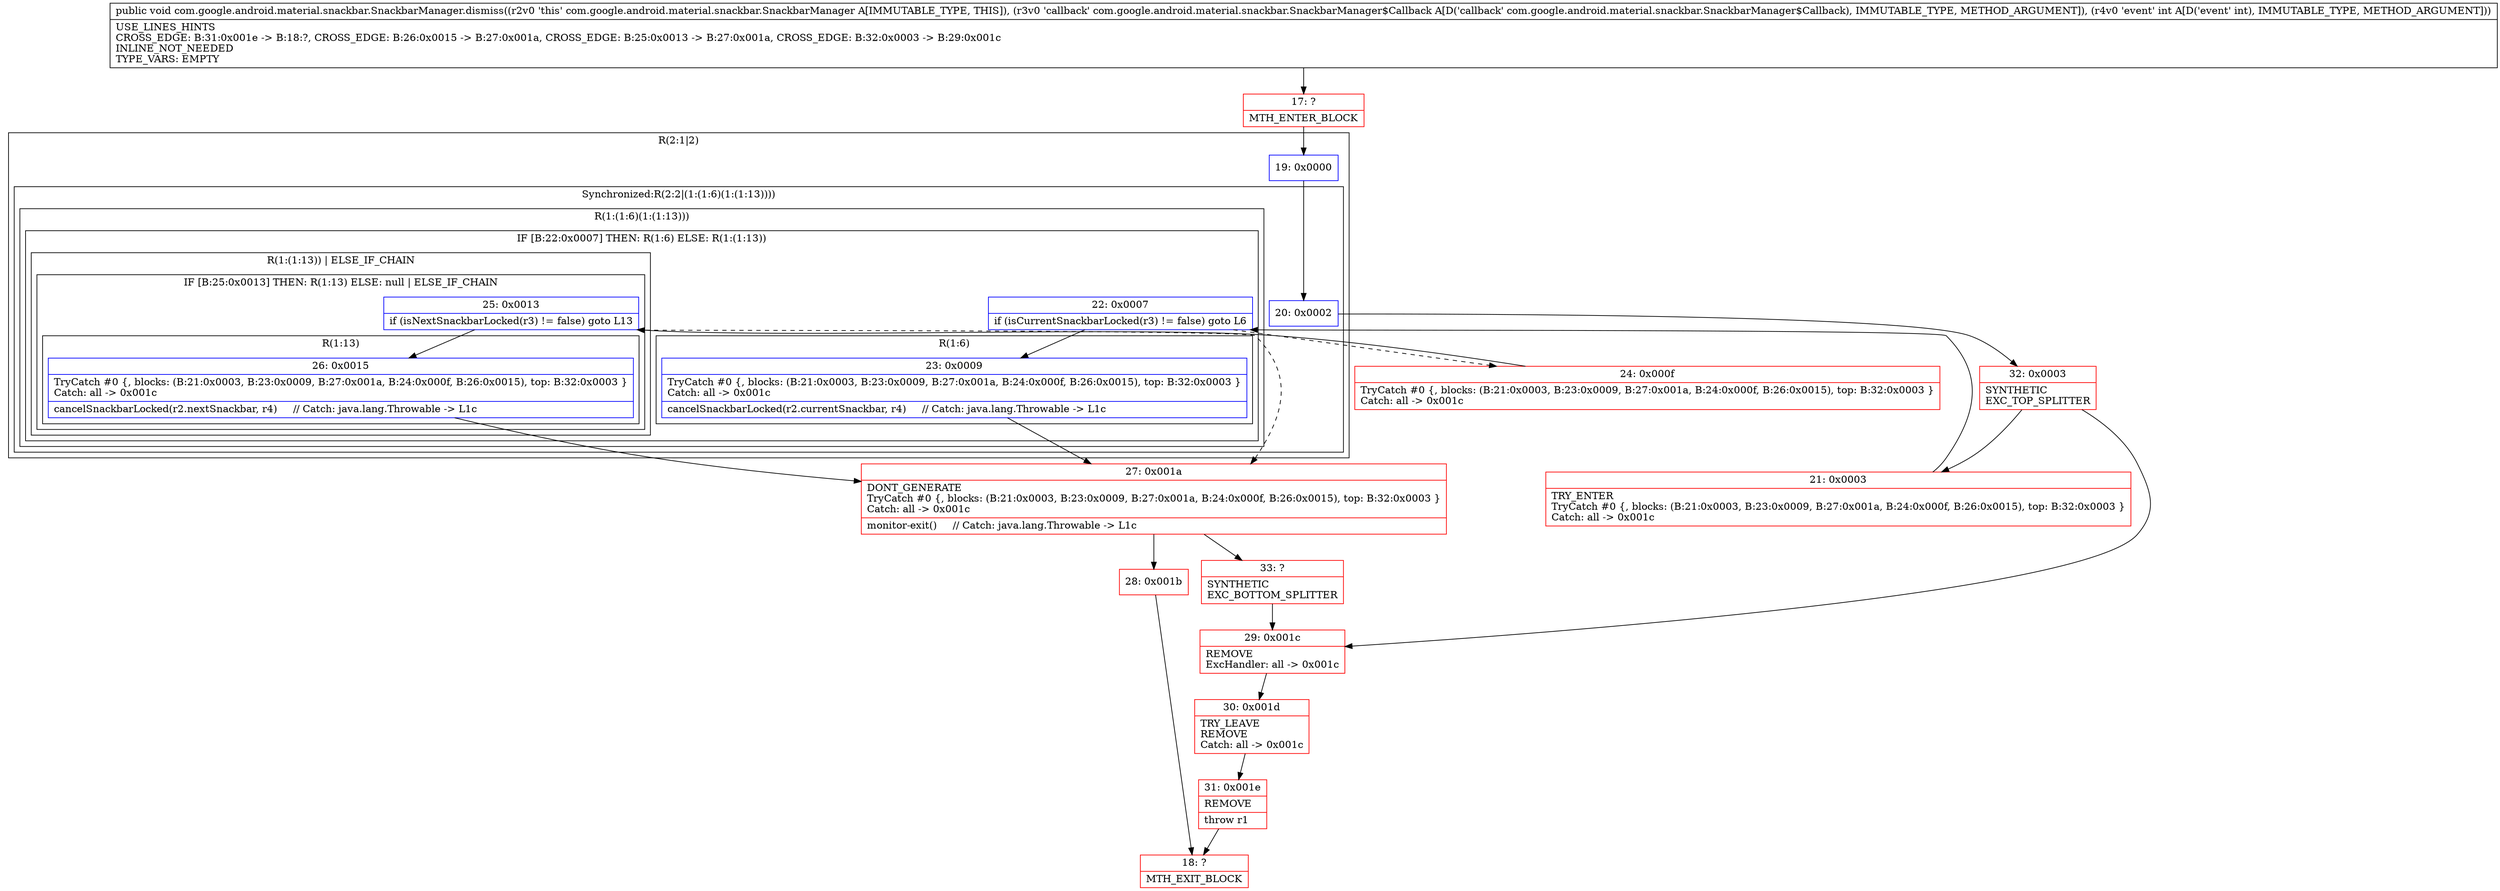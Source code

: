 digraph "CFG forcom.google.android.material.snackbar.SnackbarManager.dismiss(Lcom\/google\/android\/material\/snackbar\/SnackbarManager$Callback;I)V" {
subgraph cluster_Region_1048942399 {
label = "R(2:1|2)";
node [shape=record,color=blue];
Node_19 [shape=record,label="{19\:\ 0x0000}"];
subgraph cluster_SynchronizedRegion_204071050 {
label = "Synchronized:R(2:2|(1:(1:6)(1:(1:13))))";
node [shape=record,color=blue];
Node_20 [shape=record,label="{20\:\ 0x0002}"];
subgraph cluster_Region_447623093 {
label = "R(1:(1:6)(1:(1:13)))";
node [shape=record,color=blue];
subgraph cluster_IfRegion_1696535012 {
label = "IF [B:22:0x0007] THEN: R(1:6) ELSE: R(1:(1:13))";
node [shape=record,color=blue];
Node_22 [shape=record,label="{22\:\ 0x0007|if (isCurrentSnackbarLocked(r3) != false) goto L6\l}"];
subgraph cluster_Region_1999724055 {
label = "R(1:6)";
node [shape=record,color=blue];
Node_23 [shape=record,label="{23\:\ 0x0009|TryCatch #0 \{, blocks: (B:21:0x0003, B:23:0x0009, B:27:0x001a, B:24:0x000f, B:26:0x0015), top: B:32:0x0003 \}\lCatch: all \-\> 0x001c\l|cancelSnackbarLocked(r2.currentSnackbar, r4)     \/\/ Catch: java.lang.Throwable \-\> L1c\l}"];
}
subgraph cluster_Region_878697931 {
label = "R(1:(1:13)) | ELSE_IF_CHAIN\l";
node [shape=record,color=blue];
subgraph cluster_IfRegion_1609015154 {
label = "IF [B:25:0x0013] THEN: R(1:13) ELSE: null | ELSE_IF_CHAIN\l";
node [shape=record,color=blue];
Node_25 [shape=record,label="{25\:\ 0x0013|if (isNextSnackbarLocked(r3) != false) goto L13\l}"];
subgraph cluster_Region_1114252635 {
label = "R(1:13)";
node [shape=record,color=blue];
Node_26 [shape=record,label="{26\:\ 0x0015|TryCatch #0 \{, blocks: (B:21:0x0003, B:23:0x0009, B:27:0x001a, B:24:0x000f, B:26:0x0015), top: B:32:0x0003 \}\lCatch: all \-\> 0x001c\l|cancelSnackbarLocked(r2.nextSnackbar, r4)     \/\/ Catch: java.lang.Throwable \-\> L1c\l}"];
}
}
}
}
}
}
}
Node_17 [shape=record,color=red,label="{17\:\ ?|MTH_ENTER_BLOCK\l}"];
Node_32 [shape=record,color=red,label="{32\:\ 0x0003|SYNTHETIC\lEXC_TOP_SPLITTER\l}"];
Node_21 [shape=record,color=red,label="{21\:\ 0x0003|TRY_ENTER\lTryCatch #0 \{, blocks: (B:21:0x0003, B:23:0x0009, B:27:0x001a, B:24:0x000f, B:26:0x0015), top: B:32:0x0003 \}\lCatch: all \-\> 0x001c\l}"];
Node_27 [shape=record,color=red,label="{27\:\ 0x001a|DONT_GENERATE\lTryCatch #0 \{, blocks: (B:21:0x0003, B:23:0x0009, B:27:0x001a, B:24:0x000f, B:26:0x0015), top: B:32:0x0003 \}\lCatch: all \-\> 0x001c\l|monitor\-exit()     \/\/ Catch: java.lang.Throwable \-\> L1c\l}"];
Node_28 [shape=record,color=red,label="{28\:\ 0x001b}"];
Node_18 [shape=record,color=red,label="{18\:\ ?|MTH_EXIT_BLOCK\l}"];
Node_33 [shape=record,color=red,label="{33\:\ ?|SYNTHETIC\lEXC_BOTTOM_SPLITTER\l}"];
Node_24 [shape=record,color=red,label="{24\:\ 0x000f|TryCatch #0 \{, blocks: (B:21:0x0003, B:23:0x0009, B:27:0x001a, B:24:0x000f, B:26:0x0015), top: B:32:0x0003 \}\lCatch: all \-\> 0x001c\l}"];
Node_29 [shape=record,color=red,label="{29\:\ 0x001c|REMOVE\lExcHandler: all \-\> 0x001c\l}"];
Node_30 [shape=record,color=red,label="{30\:\ 0x001d|TRY_LEAVE\lREMOVE\lCatch: all \-\> 0x001c\l}"];
Node_31 [shape=record,color=red,label="{31\:\ 0x001e|REMOVE\l|throw r1\l}"];
MethodNode[shape=record,label="{public void com.google.android.material.snackbar.SnackbarManager.dismiss((r2v0 'this' com.google.android.material.snackbar.SnackbarManager A[IMMUTABLE_TYPE, THIS]), (r3v0 'callback' com.google.android.material.snackbar.SnackbarManager$Callback A[D('callback' com.google.android.material.snackbar.SnackbarManager$Callback), IMMUTABLE_TYPE, METHOD_ARGUMENT]), (r4v0 'event' int A[D('event' int), IMMUTABLE_TYPE, METHOD_ARGUMENT]))  | USE_LINES_HINTS\lCROSS_EDGE: B:31:0x001e \-\> B:18:?, CROSS_EDGE: B:26:0x0015 \-\> B:27:0x001a, CROSS_EDGE: B:25:0x0013 \-\> B:27:0x001a, CROSS_EDGE: B:32:0x0003 \-\> B:29:0x001c\lINLINE_NOT_NEEDED\lTYPE_VARS: EMPTY\l}"];
MethodNode -> Node_17;Node_19 -> Node_20;
Node_20 -> Node_32;
Node_22 -> Node_23;
Node_22 -> Node_24[style=dashed];
Node_23 -> Node_27;
Node_25 -> Node_26;
Node_25 -> Node_27[style=dashed];
Node_26 -> Node_27;
Node_17 -> Node_19;
Node_32 -> Node_21;
Node_32 -> Node_29;
Node_21 -> Node_22;
Node_27 -> Node_28;
Node_27 -> Node_33;
Node_28 -> Node_18;
Node_33 -> Node_29;
Node_24 -> Node_25;
Node_29 -> Node_30;
Node_30 -> Node_31;
Node_31 -> Node_18;
}

